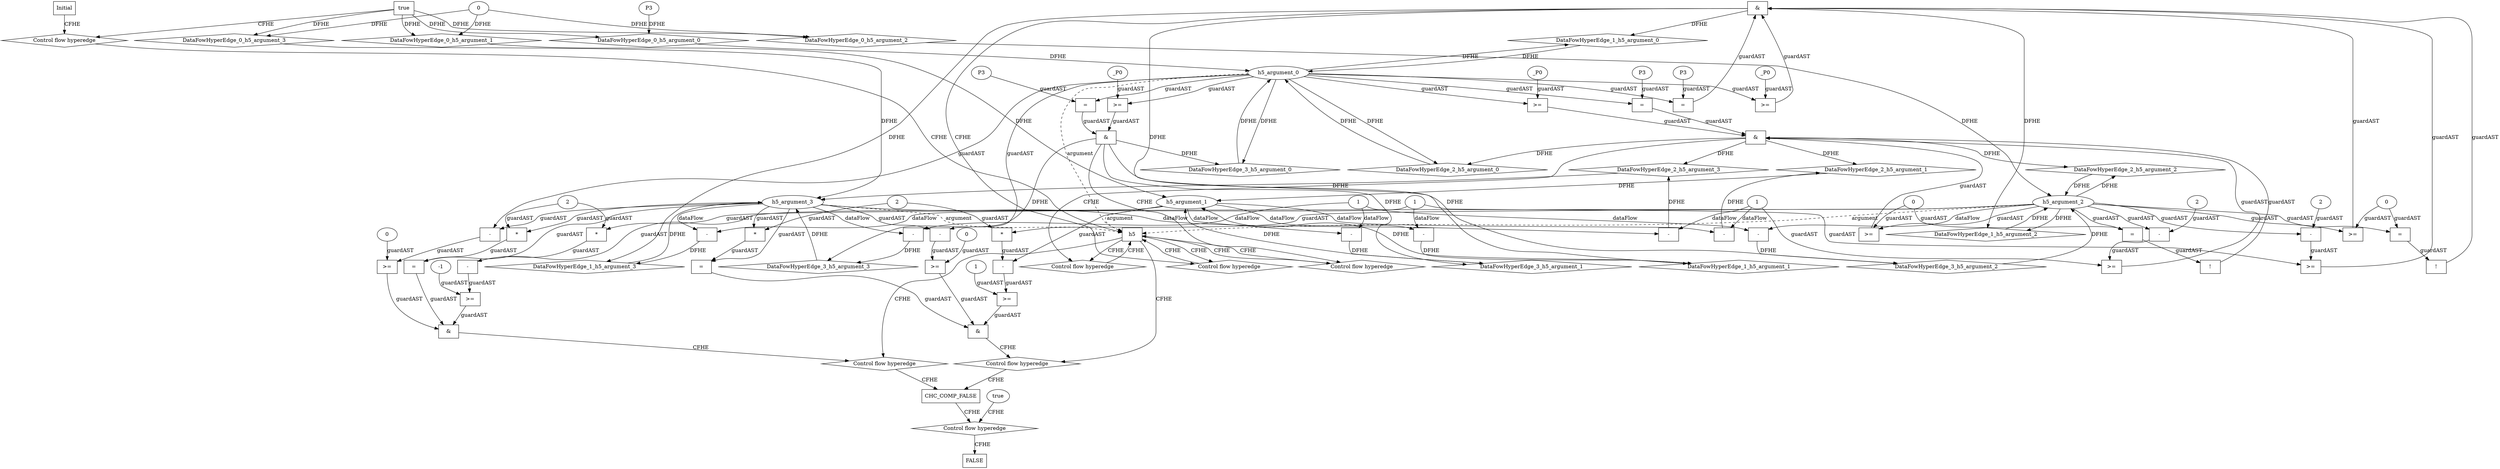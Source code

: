digraph dag {
"CHC_COMP_FALSE" [label="CHC_COMP_FALSE" nodeName="CHC_COMP_FALSE" class=CONTROL  shape="rect"];
"h5" [label="h5" nodeName="h5" class=CONTROL  shape="rect"];
FALSE [label="FALSE" nodeName=FALSE class=CONTROL  shape="rect"];
Initial [label="Initial" nodeName=Initial class=CONTROL  shape="rect"];
ControlFowHyperEdge_0 [label="Control flow hyperedge" nodeName=ControlFowHyperEdge_0 class=controlFlowHyperEdge shape="diamond"];
"Initial" -> ControlFowHyperEdge_0 [label="CFHE"]
ControlFowHyperEdge_0 -> "h5" [label="CFHE"]
ControlFowHyperEdge_1 [label="Control flow hyperedge" nodeName=ControlFowHyperEdge_1 class=controlFlowHyperEdge shape="diamond"];
"h5" -> ControlFowHyperEdge_1 [label="CFHE"]
ControlFowHyperEdge_1 -> "h5" [label="CFHE"]
ControlFowHyperEdge_2 [label="Control flow hyperedge" nodeName=ControlFowHyperEdge_2 class=controlFlowHyperEdge shape="diamond"];
"h5" -> ControlFowHyperEdge_2 [label="CFHE"]
ControlFowHyperEdge_2 -> "h5" [label="CFHE"]
ControlFowHyperEdge_3 [label="Control flow hyperedge" nodeName=ControlFowHyperEdge_3 class=controlFlowHyperEdge shape="diamond"];
"h5" -> ControlFowHyperEdge_3 [label="CFHE"]
ControlFowHyperEdge_3 -> "h5" [label="CFHE"]
ControlFowHyperEdge_4 [label="Control flow hyperedge" nodeName=ControlFowHyperEdge_4 class=controlFlowHyperEdge shape="diamond"];
"h5" -> ControlFowHyperEdge_4 [label="CFHE"]
ControlFowHyperEdge_4 -> "CHC_COMP_FALSE" [label="CFHE"]
ControlFowHyperEdge_5 [label="Control flow hyperedge" nodeName=ControlFowHyperEdge_5 class=controlFlowHyperEdge shape="diamond"];
"h5" -> ControlFowHyperEdge_5 [label="CFHE"]
ControlFowHyperEdge_5 -> "CHC_COMP_FALSE" [label="CFHE"]
ControlFowHyperEdge_6 [label="Control flow hyperedge" nodeName=ControlFowHyperEdge_6 class=controlFlowHyperEdge shape="diamond"];
"CHC_COMP_FALSE" -> ControlFowHyperEdge_6 [label="CFHE"]
ControlFowHyperEdge_6 -> "FALSE" [label="CFHE"]
"h5_argument_0" [label="h5_argument_0" nodeName=argument0 class=argument  head="h5" shape="oval"];
"h5_argument_0" -> "h5"[label="argument" style="dashed"]
"h5_argument_1" [label="h5_argument_1" nodeName=argument1 class=argument  head="h5" shape="oval"];
"h5_argument_1" -> "h5"[label="argument" style="dashed"]
"h5_argument_2" [label="h5_argument_2" nodeName=argument2 class=argument  head="h5" shape="oval"];
"h5_argument_2" -> "h5"[label="argument" style="dashed"]
"h5_argument_3" [label="h5_argument_3" nodeName=argument3 class=argument  head="h5" shape="oval"];
"h5_argument_3" -> "h5"[label="argument" style="dashed"]

"true_0" [label="true" nodeName="true_0" class=true shape="rect"];
"true_0" -> "ControlFowHyperEdge_0" [label="CFHE"];
"xxxh5___Initial_0xxxdataFlow_0_node_0" [label="P3" nodeName="xxxh5___Initial_0xxxdataFlow_0_node_0" class=symbolicConstant ];

"xxxh5___Initial_0xxxdataFlow1_node_0" [label="0" nodeName="xxxh5___Initial_0xxxdataFlow1_node_0" class=IdealInt ];



"xxxh5___h5_1xxx_and" [label="&" nodeName="xxxh5___h5_1xxx_and" class=Operator shape="rect"];
"xxxh5___h5_1xxxguard_0_node_0" [label="=" nodeName="xxxh5___h5_1xxxguard_0_node_0" class=Operator  shape="rect"];
"xxxh5___h5_1xxxguard_0_node_1" [label="P3" nodeName="xxxh5___h5_1xxxguard_0_node_1" class=symbolicConstant ];
"xxxh5___h5_1xxxguard_0_node_1" -> "xxxh5___h5_1xxxguard_0_node_0"[label="guardAST"]
"h5_argument_0" -> "xxxh5___h5_1xxxguard_0_node_0"[label="guardAST"]

"xxxh5___h5_1xxxguard_0_node_0" -> "xxxh5___h5_1xxx_and" [label="guardAST"];
"xxxh5___h5_1xxxguard1_node_0" [label=">=" nodeName="xxxh5___h5_1xxxguard1_node_0" class=Operator  shape="rect"];
"xxxh5___h5_1xxxguard1_node_2" [label="_P0" nodeName="xxxh5___h5_1xxxguard1_node_2" class=symbolicConstant ];
"h5_argument_0" -> "xxxh5___h5_1xxxguard1_node_0"[label="guardAST"]
"xxxh5___h5_1xxxguard1_node_2" -> "xxxh5___h5_1xxxguard1_node_0"[label="guardAST"]

"xxxh5___h5_1xxxguard1_node_0" -> "xxxh5___h5_1xxx_and" [label="guardAST"];
"xxxh5___h5_1xxxguard4_node_0" [label="!" nodeName="xxxh5___h5_1xxxguard4_node_0" class=Operator shape="rect"];
"xxxh5___h5_1xxxguard4_node_1" [label="=" nodeName="xxxh5___h5_1xxxguard4_node_1" class=Operator  shape="rect"];
"xxxh5___h5_1xxxguard4_node_1" -> "xxxh5___h5_1xxxguard4_node_0"[label="guardAST"]
"h5_argument_2" -> "xxxh5___h5_1xxxguard4_node_1"[label="guardAST"]
"xxxh5___h5_1xxxguard2_node_2" -> "xxxh5___h5_1xxxguard4_node_1"[label="guardAST"]

"xxxh5___h5_1xxxguard4_node_0" -> "xxxh5___h5_1xxx_and" [label="guardAST"];
"xxxh5___h5_1xxxguard3_node_0" [label=">=" nodeName="xxxh5___h5_1xxxguard3_node_0" class=Operator  shape="rect"];
"xxxh5___h5_1xxxguard3_node_1" [label="-" nodeName="xxxh5___h5_1xxxguard3_node_1" class= Operator shape="rect"];
"xxxh5___h5_1xxxguard3_node_2" [label="2" nodeName="xxxh5___h5_1xxxguard3_node_2" class=IdealInt ];
"xxxh5___h5_1xxxguard3_node_1" -> "xxxh5___h5_1xxxguard3_node_0"[label="guardAST"]
"xxxh5___h5_1xxxdataFlow_0_node_2" -> "xxxh5___h5_1xxxguard3_node_0"[label="guardAST"]
"xxxh5___h5_1xxxguard3_node_2" -> "xxxh5___h5_1xxxguard3_node_1"[label="guardAST"]
"h5_argument_2" -> "xxxh5___h5_1xxxguard3_node_1"[label="guardAST"]

"xxxh5___h5_1xxxguard3_node_0" -> "xxxh5___h5_1xxx_and" [label="guardAST"];
"xxxh5___h5_1xxxguard2_node_0" [label=">=" nodeName="xxxh5___h5_1xxxguard2_node_0" class=Operator  shape="rect"];
"xxxh5___h5_1xxxguard2_node_2" [label="0" nodeName="xxxh5___h5_1xxxguard2_node_2" class=IdealInt ];
"h5_argument_2" -> "xxxh5___h5_1xxxguard2_node_0"[label="guardAST"]
"xxxh5___h5_1xxxguard2_node_2" -> "xxxh5___h5_1xxxguard2_node_0"[label="guardAST"]

"xxxh5___h5_1xxxguard2_node_0" -> "xxxh5___h5_1xxx_and" [label="guardAST"];
"xxxh5___h5_1xxx_and" -> "ControlFowHyperEdge_1" [label="CFHE"];
"xxxh5___h5_1xxxdataFlow_0_node_0" [label="-" nodeName="xxxh5___h5_1xxxdataFlow_0_node_0" class= Operator shape="rect"];
"xxxh5___h5_1xxxdataFlow_0_node_2" [label="1" nodeName="xxxh5___h5_1xxxdataFlow_0_node_2" class=IdealInt ];
"h5_argument_3" -> "xxxh5___h5_1xxxdataFlow_0_node_0"[label="dataFlow"]
"xxxh5___h5_1xxxdataFlow_0_node_2" -> "xxxh5___h5_1xxxdataFlow_0_node_0"[label="dataFlow"]

"xxxh5___h5_1xxxdataFlow1_node_0" [label="-" nodeName="xxxh5___h5_1xxxdataFlow1_node_0" class= Operator shape="rect"];
"h5_argument_1" -> "xxxh5___h5_1xxxdataFlow1_node_0"[label="dataFlow"]
"xxxh5___h5_1xxxdataFlow_0_node_2" -> "xxxh5___h5_1xxxdataFlow1_node_0"[label="dataFlow"]

"xxxh5___h5_2xxx_and" [label="&" nodeName="xxxh5___h5_2xxx_and" class=Operator shape="rect"];
"xxxh5___h5_2xxxguard4_node_0" [label="!" nodeName="xxxh5___h5_2xxxguard4_node_0" class=Operator shape="rect"];
"xxxh5___h5_2xxxguard4_node_1" [label="=" nodeName="xxxh5___h5_2xxxguard4_node_1" class=Operator  shape="rect"];
"xxxh5___h5_2xxxguard4_node_1" -> "xxxh5___h5_2xxxguard4_node_0"[label="guardAST"]
"h5_argument_2" -> "xxxh5___h5_2xxxguard4_node_1"[label="guardAST"]
"xxxh5___h5_2xxxguard2_node_2" -> "xxxh5___h5_2xxxguard4_node_1"[label="guardAST"]

"xxxh5___h5_2xxxguard4_node_0" -> "xxxh5___h5_2xxx_and" [label="guardAST"];
"xxxh5___h5_2xxxguard3_node_0" [label=">=" nodeName="xxxh5___h5_2xxxguard3_node_0" class=Operator  shape="rect"];
"xxxh5___h5_2xxxguard3_node_1" [label="-" nodeName="xxxh5___h5_2xxxguard3_node_1" class= Operator shape="rect"];
"xxxh5___h5_2xxxguard3_node_2" [label="2" nodeName="xxxh5___h5_2xxxguard3_node_2" class=IdealInt ];
"xxxh5___h5_2xxxguard3_node_1" -> "xxxh5___h5_2xxxguard3_node_0"[label="guardAST"]
"xxxh5___h5_2xxxdataFlow_0_node_2" -> "xxxh5___h5_2xxxguard3_node_0"[label="guardAST"]
"xxxh5___h5_2xxxguard3_node_2" -> "xxxh5___h5_2xxxguard3_node_1"[label="guardAST"]
"h5_argument_2" -> "xxxh5___h5_2xxxguard3_node_1"[label="guardAST"]

"xxxh5___h5_2xxxguard3_node_0" -> "xxxh5___h5_2xxx_and" [label="guardAST"];
"xxxh5___h5_2xxxguard_0_node_0" [label="=" nodeName="xxxh5___h5_2xxxguard_0_node_0" class=Operator  shape="rect"];
"xxxh5___h5_2xxxguard_0_node_1" [label="P3" nodeName="xxxh5___h5_2xxxguard_0_node_1" class=symbolicConstant ];
"xxxh5___h5_2xxxguard_0_node_1" -> "xxxh5___h5_2xxxguard_0_node_0"[label="guardAST"]
"h5_argument_0" -> "xxxh5___h5_2xxxguard_0_node_0"[label="guardAST"]

"xxxh5___h5_2xxxguard_0_node_0" -> "xxxh5___h5_2xxx_and" [label="guardAST"];
"xxxh5___h5_2xxxguard2_node_0" [label=">=" nodeName="xxxh5___h5_2xxxguard2_node_0" class=Operator  shape="rect"];
"xxxh5___h5_2xxxguard2_node_2" [label="0" nodeName="xxxh5___h5_2xxxguard2_node_2" class=IdealInt ];
"h5_argument_2" -> "xxxh5___h5_2xxxguard2_node_0"[label="guardAST"]
"xxxh5___h5_2xxxguard2_node_2" -> "xxxh5___h5_2xxxguard2_node_0"[label="guardAST"]

"xxxh5___h5_2xxxguard2_node_0" -> "xxxh5___h5_2xxx_and" [label="guardAST"];
"xxxh5___h5_2xxxguard1_node_0" [label=">=" nodeName="xxxh5___h5_2xxxguard1_node_0" class=Operator  shape="rect"];
"xxxh5___h5_2xxxguard1_node_2" [label="_P0" nodeName="xxxh5___h5_2xxxguard1_node_2" class=symbolicConstant ];
"h5_argument_0" -> "xxxh5___h5_2xxxguard1_node_0"[label="guardAST"]
"xxxh5___h5_2xxxguard1_node_2" -> "xxxh5___h5_2xxxguard1_node_0"[label="guardAST"]

"xxxh5___h5_2xxxguard1_node_0" -> "xxxh5___h5_2xxx_and" [label="guardAST"];
"xxxh5___h5_2xxx_and" -> "ControlFowHyperEdge_2" [label="CFHE"];
"xxxh5___h5_2xxxdataFlow_0_node_0" [label="-" nodeName="xxxh5___h5_2xxxdataFlow_0_node_0" class= Operator shape="rect"];
"xxxh5___h5_2xxxdataFlow_0_node_2" [label="1" nodeName="xxxh5___h5_2xxxdataFlow_0_node_2" class=IdealInt ];
"h5_argument_3" -> "xxxh5___h5_2xxxdataFlow_0_node_0"[label="dataFlow"]
"xxxh5___h5_2xxxdataFlow_0_node_2" -> "xxxh5___h5_2xxxdataFlow_0_node_0"[label="dataFlow"]

"xxxh5___h5_2xxxdataFlow1_node_0" [label="-" nodeName="xxxh5___h5_2xxxdataFlow1_node_0" class= Operator shape="rect"];
"h5_argument_1" -> "xxxh5___h5_2xxxdataFlow1_node_0"[label="dataFlow"]
"xxxh5___h5_2xxxdataFlow_0_node_2" -> "xxxh5___h5_2xxxdataFlow1_node_0"[label="dataFlow"]

"xxxh5___h5_3xxx_and" [label="&" nodeName="xxxh5___h5_3xxx_and" class=Operator shape="rect"];
"xxxh5___h5_3xxxguard_0_node_0" [label=">=" nodeName="xxxh5___h5_3xxxguard_0_node_0" class=Operator  shape="rect"];
"xxxh5___h5_3xxxguard_0_node_2" [label="_P0" nodeName="xxxh5___h5_3xxxguard_0_node_2" class=symbolicConstant ];
"h5_argument_0" -> "xxxh5___h5_3xxxguard_0_node_0"[label="guardAST"]
"xxxh5___h5_3xxxguard_0_node_2" -> "xxxh5___h5_3xxxguard_0_node_0"[label="guardAST"]

"xxxh5___h5_3xxxguard_0_node_0" -> "xxxh5___h5_3xxx_and" [label="guardAST"];
"xxxh5___h5_3xxxguard1_node_0" [label="=" nodeName="xxxh5___h5_3xxxguard1_node_0" class=Operator  shape="rect"];
"xxxh5___h5_3xxxguard1_node_1" [label="P3" nodeName="xxxh5___h5_3xxxguard1_node_1" class=symbolicConstant ];
"xxxh5___h5_3xxxguard1_node_1" -> "xxxh5___h5_3xxxguard1_node_0"[label="guardAST"]
"h5_argument_0" -> "xxxh5___h5_3xxxguard1_node_0"[label="guardAST"]

"xxxh5___h5_3xxxguard1_node_0" -> "xxxh5___h5_3xxx_and" [label="guardAST"];
"xxxh5___h5_3xxx_and" -> "ControlFowHyperEdge_3" [label="CFHE"];
"xxxh5___h5_3xxxdataFlow_0_node_0" [label="-" nodeName="xxxh5___h5_3xxxdataFlow_0_node_0" class= Operator shape="rect"];
"xxxh5___h5_3xxxdataFlow_0_node_2" [label="1" nodeName="xxxh5___h5_3xxxdataFlow_0_node_2" class=IdealInt ];
"h5_argument_3" -> "xxxh5___h5_3xxxdataFlow_0_node_0"[label="dataFlow"]
"xxxh5___h5_3xxxdataFlow_0_node_2" -> "xxxh5___h5_3xxxdataFlow_0_node_0"[label="dataFlow"]

"xxxh5___h5_3xxxdataFlow1_node_0" [label="-" nodeName="xxxh5___h5_3xxxdataFlow1_node_0" class= Operator shape="rect"];
"h5_argument_1" -> "xxxh5___h5_3xxxdataFlow1_node_0"[label="dataFlow"]
"xxxh5___h5_3xxxdataFlow_0_node_2" -> "xxxh5___h5_3xxxdataFlow1_node_0"[label="dataFlow"]

"xxxh5___h5_3xxxdataFlow2_node_0" [label="-" nodeName="xxxh5___h5_3xxxdataFlow2_node_0" class= Operator shape="rect"];
"h5_argument_2" -> "xxxh5___h5_3xxxdataFlow2_node_0"[label="dataFlow"]
"xxxh5___h5_3xxxdataFlow_0_node_2" -> "xxxh5___h5_3xxxdataFlow2_node_0"[label="dataFlow"]

"xxxCHC_COMP_FALSE___h5_4xxx_and" [label="&" nodeName="xxxCHC_COMP_FALSE___h5_4xxx_and" class=Operator shape="rect"];
"xxxCHC_COMP_FALSE___h5_4xxxguard_0_node_0" [label=">=" nodeName="xxxCHC_COMP_FALSE___h5_4xxxguard_0_node_0" class=Operator  shape="rect"];
"xxxCHC_COMP_FALSE___h5_4xxxguard_0_node_1" [label="-1" nodeName="xxxCHC_COMP_FALSE___h5_4xxxguard_0_node_1" class=IdealInt ];
"xxxCHC_COMP_FALSE___h5_4xxxguard_0_node_2" [label="-" nodeName="xxxCHC_COMP_FALSE___h5_4xxxguard_0_node_2" class= Operator shape="rect"];
"xxxCHC_COMP_FALSE___h5_4xxxguard_0_node_4" [label="*" nodeName="xxxCHC_COMP_FALSE___h5_4xxxguard_0_node_4" class=Operator  shape="rect"];
"xxxCHC_COMP_FALSE___h5_4xxxguard_0_node_5" [label="2" nodeName="xxxCHC_COMP_FALSE___h5_4xxxguard_0_node_5" class=constant ];
"xxxCHC_COMP_FALSE___h5_4xxxguard_0_node_1" -> "xxxCHC_COMP_FALSE___h5_4xxxguard_0_node_0"[label="guardAST"]
"xxxCHC_COMP_FALSE___h5_4xxxguard_0_node_2" -> "xxxCHC_COMP_FALSE___h5_4xxxguard_0_node_0"[label="guardAST"]
"h5_argument_1" -> "xxxCHC_COMP_FALSE___h5_4xxxguard_0_node_2"[label="guardAST"]
"xxxCHC_COMP_FALSE___h5_4xxxguard_0_node_4" -> "xxxCHC_COMP_FALSE___h5_4xxxguard_0_node_2"[label="guardAST"]
"h5_argument_2" -> "xxxCHC_COMP_FALSE___h5_4xxxguard_0_node_4"[label="guardAST"]
"xxxCHC_COMP_FALSE___h5_4xxxguard_0_node_5" -> "xxxCHC_COMP_FALSE___h5_4xxxguard_0_node_4"[label="guardAST"]

"xxxCHC_COMP_FALSE___h5_4xxxguard_0_node_0" -> "xxxCHC_COMP_FALSE___h5_4xxx_and" [label="guardAST"];
"xxxCHC_COMP_FALSE___h5_4xxxguard1_node_0" [label="=" nodeName="xxxCHC_COMP_FALSE___h5_4xxxguard1_node_0" class=Operator  shape="rect"];
"xxxCHC_COMP_FALSE___h5_4xxxguard1_node_2" [label="*" nodeName="xxxCHC_COMP_FALSE___h5_4xxxguard1_node_2" class=Operator  shape="rect"];
"xxxCHC_COMP_FALSE___h5_4xxxguard_0_node_5" [label="2" nodeName="xxxCHC_COMP_FALSE___h5_4xxxguard_0_node_5" class=constant ];
"h5_argument_3" -> "xxxCHC_COMP_FALSE___h5_4xxxguard1_node_0"[label="guardAST"]
"xxxCHC_COMP_FALSE___h5_4xxxguard1_node_2" -> "xxxCHC_COMP_FALSE___h5_4xxxguard1_node_0"[label="guardAST"]
"h5_argument_3" -> "xxxCHC_COMP_FALSE___h5_4xxxguard1_node_2"[label="guardAST"]
"xxxCHC_COMP_FALSE___h5_4xxxguard_0_node_5" -> "xxxCHC_COMP_FALSE___h5_4xxxguard1_node_2"[label="guardAST"]

"xxxCHC_COMP_FALSE___h5_4xxxguard1_node_0" -> "xxxCHC_COMP_FALSE___h5_4xxx_and" [label="guardAST"];
"xxxCHC_COMP_FALSE___h5_4xxxguard2_node_0" [label=">=" nodeName="xxxCHC_COMP_FALSE___h5_4xxxguard2_node_0" class=Operator  shape="rect"];
"xxxCHC_COMP_FALSE___h5_4xxxguard2_node_1" [label="0" nodeName="xxxCHC_COMP_FALSE___h5_4xxxguard2_node_1" class=IdealInt ];
"xxxCHC_COMP_FALSE___h5_4xxxguard2_node_2" [label="-" nodeName="xxxCHC_COMP_FALSE___h5_4xxxguard2_node_2" class= Operator shape="rect"];
"xxxCHC_COMP_FALSE___h5_4xxxguard2_node_1" -> "xxxCHC_COMP_FALSE___h5_4xxxguard2_node_0"[label="guardAST"]
"xxxCHC_COMP_FALSE___h5_4xxxguard2_node_2" -> "xxxCHC_COMP_FALSE___h5_4xxxguard2_node_0"[label="guardAST"]
"h5_argument_0" -> "xxxCHC_COMP_FALSE___h5_4xxxguard2_node_2"[label="guardAST"]
"h5_argument_3" -> "xxxCHC_COMP_FALSE___h5_4xxxguard2_node_2"[label="guardAST"]

"xxxCHC_COMP_FALSE___h5_4xxxguard2_node_0" -> "xxxCHC_COMP_FALSE___h5_4xxx_and" [label="guardAST"];
"xxxCHC_COMP_FALSE___h5_4xxx_and" -> "ControlFowHyperEdge_4" [label="CFHE"];
"xxxCHC_COMP_FALSE___h5_5xxx_and" [label="&" nodeName="xxxCHC_COMP_FALSE___h5_5xxx_and" class=Operator shape="rect"];
"xxxCHC_COMP_FALSE___h5_5xxxguard_0_node_0" [label=">=" nodeName="xxxCHC_COMP_FALSE___h5_5xxxguard_0_node_0" class=Operator  shape="rect"];
"xxxCHC_COMP_FALSE___h5_5xxxguard_0_node_1" [label="-" nodeName="xxxCHC_COMP_FALSE___h5_5xxxguard_0_node_1" class= Operator shape="rect"];
"xxxCHC_COMP_FALSE___h5_5xxxguard_0_node_3" [label="*" nodeName="xxxCHC_COMP_FALSE___h5_5xxxguard_0_node_3" class=Operator  shape="rect"];
"xxxCHC_COMP_FALSE___h5_5xxxguard_0_node_4" [label="2" nodeName="xxxCHC_COMP_FALSE___h5_5xxxguard_0_node_4" class=constant ];
"xxxCHC_COMP_FALSE___h5_5xxxguard_0_node_6" [label="1" nodeName="xxxCHC_COMP_FALSE___h5_5xxxguard_0_node_6" class=IdealInt ];
"xxxCHC_COMP_FALSE___h5_5xxxguard_0_node_1" -> "xxxCHC_COMP_FALSE___h5_5xxxguard_0_node_0"[label="guardAST"]
"xxxCHC_COMP_FALSE___h5_5xxxguard_0_node_6" -> "xxxCHC_COMP_FALSE___h5_5xxxguard_0_node_0"[label="guardAST"]
"h5_argument_1" -> "xxxCHC_COMP_FALSE___h5_5xxxguard_0_node_1"[label="guardAST"]
"xxxCHC_COMP_FALSE___h5_5xxxguard_0_node_3" -> "xxxCHC_COMP_FALSE___h5_5xxxguard_0_node_1"[label="guardAST"]
"h5_argument_2" -> "xxxCHC_COMP_FALSE___h5_5xxxguard_0_node_3"[label="guardAST"]
"xxxCHC_COMP_FALSE___h5_5xxxguard_0_node_4" -> "xxxCHC_COMP_FALSE___h5_5xxxguard_0_node_3"[label="guardAST"]

"xxxCHC_COMP_FALSE___h5_5xxxguard_0_node_0" -> "xxxCHC_COMP_FALSE___h5_5xxx_and" [label="guardAST"];
"xxxCHC_COMP_FALSE___h5_5xxxguard1_node_0" [label="=" nodeName="xxxCHC_COMP_FALSE___h5_5xxxguard1_node_0" class=Operator  shape="rect"];
"xxxCHC_COMP_FALSE___h5_5xxxguard1_node_2" [label="*" nodeName="xxxCHC_COMP_FALSE___h5_5xxxguard1_node_2" class=Operator  shape="rect"];
"xxxCHC_COMP_FALSE___h5_5xxxguard_0_node_4" [label="2" nodeName="xxxCHC_COMP_FALSE___h5_5xxxguard_0_node_4" class=constant ];
"h5_argument_3" -> "xxxCHC_COMP_FALSE___h5_5xxxguard1_node_0"[label="guardAST"]
"xxxCHC_COMP_FALSE___h5_5xxxguard1_node_2" -> "xxxCHC_COMP_FALSE___h5_5xxxguard1_node_0"[label="guardAST"]
"h5_argument_3" -> "xxxCHC_COMP_FALSE___h5_5xxxguard1_node_2"[label="guardAST"]
"xxxCHC_COMP_FALSE___h5_5xxxguard_0_node_4" -> "xxxCHC_COMP_FALSE___h5_5xxxguard1_node_2"[label="guardAST"]

"xxxCHC_COMP_FALSE___h5_5xxxguard1_node_0" -> "xxxCHC_COMP_FALSE___h5_5xxx_and" [label="guardAST"];
"xxxCHC_COMP_FALSE___h5_5xxxguard2_node_0" [label=">=" nodeName="xxxCHC_COMP_FALSE___h5_5xxxguard2_node_0" class=Operator  shape="rect"];
"xxxCHC_COMP_FALSE___h5_5xxxguard2_node_1" [label="0" nodeName="xxxCHC_COMP_FALSE___h5_5xxxguard2_node_1" class=IdealInt ];
"xxxCHC_COMP_FALSE___h5_5xxxguard2_node_2" [label="-" nodeName="xxxCHC_COMP_FALSE___h5_5xxxguard2_node_2" class= Operator shape="rect"];
"xxxCHC_COMP_FALSE___h5_5xxxguard2_node_1" -> "xxxCHC_COMP_FALSE___h5_5xxxguard2_node_0"[label="guardAST"]
"xxxCHC_COMP_FALSE___h5_5xxxguard2_node_2" -> "xxxCHC_COMP_FALSE___h5_5xxxguard2_node_0"[label="guardAST"]
"h5_argument_0" -> "xxxCHC_COMP_FALSE___h5_5xxxguard2_node_2"[label="guardAST"]
"h5_argument_3" -> "xxxCHC_COMP_FALSE___h5_5xxxguard2_node_2"[label="guardAST"]

"xxxCHC_COMP_FALSE___h5_5xxxguard2_node_0" -> "xxxCHC_COMP_FALSE___h5_5xxx_and" [label="guardAST"];
"xxxCHC_COMP_FALSE___h5_5xxx_and" -> "ControlFowHyperEdge_5" [label="CFHE"];
"xxxFALSE___CHC_COMP_FALSE_6xxxguard_0_node_0" [label="true" nodeName="xxxFALSE___CHC_COMP_FALSE_6xxxguard_0_node_0" class=Constant ];

"xxxFALSE___CHC_COMP_FALSE_6xxxguard_0_node_0" -> "ControlFowHyperEdge_6" [label="CFHE"];
"h5_argument_0" -> "DataFowHyperEdge_1_h5_argument_0"[label="DFHE"]
"DataFowHyperEdge_1_h5_argument_0" [label="DataFowHyperEdge_1_h5_argument_0" nodeName="DataFowHyperEdge_1_h5_argument_0" class=DataFlowHyperedge shape="diamond"];
"DataFowHyperEdge_1_h5_argument_0" -> "h5_argument_0"[label="DFHE"]
"xxxh5___h5_1xxx_and" -> "DataFowHyperEdge_1_h5_argument_0"[label="DFHE"]
"h5_argument_2" -> "DataFowHyperEdge_1_h5_argument_2"[label="DFHE"]
"DataFowHyperEdge_1_h5_argument_2" [label="DataFowHyperEdge_1_h5_argument_2" nodeName="DataFowHyperEdge_1_h5_argument_2" class=DataFlowHyperedge shape="diamond"];
"DataFowHyperEdge_1_h5_argument_2" -> "h5_argument_2"[label="DFHE"]
"xxxh5___h5_1xxx_and" -> "DataFowHyperEdge_1_h5_argument_2"[label="DFHE"]
"h5_argument_0" -> "DataFowHyperEdge_2_h5_argument_0"[label="DFHE"]
"DataFowHyperEdge_2_h5_argument_0" [label="DataFowHyperEdge_2_h5_argument_0" nodeName="DataFowHyperEdge_2_h5_argument_0" class=DataFlowHyperedge shape="diamond"];
"DataFowHyperEdge_2_h5_argument_0" -> "h5_argument_0"[label="DFHE"]
"xxxh5___h5_2xxx_and" -> "DataFowHyperEdge_2_h5_argument_0"[label="DFHE"]
"h5_argument_2" -> "DataFowHyperEdge_2_h5_argument_2"[label="DFHE"]
"DataFowHyperEdge_2_h5_argument_2" [label="DataFowHyperEdge_2_h5_argument_2" nodeName="DataFowHyperEdge_2_h5_argument_2" class=DataFlowHyperedge shape="diamond"];
"DataFowHyperEdge_2_h5_argument_2" -> "h5_argument_2"[label="DFHE"]
"xxxh5___h5_2xxx_and" -> "DataFowHyperEdge_2_h5_argument_2"[label="DFHE"]
"h5_argument_0" -> "DataFowHyperEdge_3_h5_argument_0"[label="DFHE"]
"DataFowHyperEdge_3_h5_argument_0" [label="DataFowHyperEdge_3_h5_argument_0" nodeName="DataFowHyperEdge_3_h5_argument_0" class=DataFlowHyperedge shape="diamond"];
"DataFowHyperEdge_3_h5_argument_0" -> "h5_argument_0"[label="DFHE"]
"xxxh5___h5_3xxx_and" -> "DataFowHyperEdge_3_h5_argument_0"[label="DFHE"]
"DataFowHyperEdge_0_h5_argument_0" [label="DataFowHyperEdge_0_h5_argument_0" nodeName="DataFowHyperEdge_0_h5_argument_0" class=DataFlowHyperedge shape="diamond"];
"DataFowHyperEdge_0_h5_argument_0" -> "h5_argument_0"[label="DFHE"]
"true_0" -> "DataFowHyperEdge_0_h5_argument_0" [label="DFHE"];
"xxxh5___Initial_0xxxdataFlow_0_node_0" -> "DataFowHyperEdge_0_h5_argument_0" [label="DFHE"];
"DataFowHyperEdge_0_h5_argument_1" [label="DataFowHyperEdge_0_h5_argument_1" nodeName="DataFowHyperEdge_0_h5_argument_1" class=DataFlowHyperedge shape="diamond"];
"DataFowHyperEdge_0_h5_argument_1" -> "h5_argument_1"[label="DFHE"]
"true_0" -> "DataFowHyperEdge_0_h5_argument_1" [label="DFHE"];
"xxxh5___Initial_0xxxdataFlow1_node_0" -> "DataFowHyperEdge_0_h5_argument_1" [label="DFHE"];
"DataFowHyperEdge_0_h5_argument_2" [label="DataFowHyperEdge_0_h5_argument_2" nodeName="DataFowHyperEdge_0_h5_argument_2" class=DataFlowHyperedge shape="diamond"];
"DataFowHyperEdge_0_h5_argument_2" -> "h5_argument_2"[label="DFHE"]
"true_0" -> "DataFowHyperEdge_0_h5_argument_2" [label="DFHE"];
"xxxh5___Initial_0xxxdataFlow1_node_0" -> "DataFowHyperEdge_0_h5_argument_2" [label="DFHE"];
"DataFowHyperEdge_0_h5_argument_3" [label="DataFowHyperEdge_0_h5_argument_3" nodeName="DataFowHyperEdge_0_h5_argument_3" class=DataFlowHyperedge shape="diamond"];
"DataFowHyperEdge_0_h5_argument_3" -> "h5_argument_3"[label="DFHE"]
"true_0" -> "DataFowHyperEdge_0_h5_argument_3" [label="DFHE"];
"xxxh5___Initial_0xxxdataFlow1_node_0" -> "DataFowHyperEdge_0_h5_argument_3" [label="DFHE"];
"DataFowHyperEdge_1_h5_argument_1" [label="DataFowHyperEdge_1_h5_argument_1" nodeName="DataFowHyperEdge_1_h5_argument_1" class=DataFlowHyperedge shape="diamond"];
"DataFowHyperEdge_1_h5_argument_1" -> "h5_argument_1"[label="DFHE"]
"xxxh5___h5_1xxx_and" -> "DataFowHyperEdge_1_h5_argument_1"[label="DFHE"]
"xxxh5___h5_1xxxdataFlow1_node_0" -> "DataFowHyperEdge_1_h5_argument_1" [label="DFHE"];
"DataFowHyperEdge_1_h5_argument_3" [label="DataFowHyperEdge_1_h5_argument_3" nodeName="DataFowHyperEdge_1_h5_argument_3" class=DataFlowHyperedge shape="diamond"];
"DataFowHyperEdge_1_h5_argument_3" -> "h5_argument_3"[label="DFHE"]
"xxxh5___h5_1xxx_and" -> "DataFowHyperEdge_1_h5_argument_3"[label="DFHE"]
"xxxh5___h5_1xxxdataFlow_0_node_0" -> "DataFowHyperEdge_1_h5_argument_3" [label="DFHE"];
"DataFowHyperEdge_2_h5_argument_1" [label="DataFowHyperEdge_2_h5_argument_1" nodeName="DataFowHyperEdge_2_h5_argument_1" class=DataFlowHyperedge shape="diamond"];
"DataFowHyperEdge_2_h5_argument_1" -> "h5_argument_1"[label="DFHE"]
"xxxh5___h5_2xxx_and" -> "DataFowHyperEdge_2_h5_argument_1"[label="DFHE"]
"xxxh5___h5_2xxxdataFlow1_node_0" -> "DataFowHyperEdge_2_h5_argument_1" [label="DFHE"];
"DataFowHyperEdge_2_h5_argument_3" [label="DataFowHyperEdge_2_h5_argument_3" nodeName="DataFowHyperEdge_2_h5_argument_3" class=DataFlowHyperedge shape="diamond"];
"DataFowHyperEdge_2_h5_argument_3" -> "h5_argument_3"[label="DFHE"]
"xxxh5___h5_2xxx_and" -> "DataFowHyperEdge_2_h5_argument_3"[label="DFHE"]
"xxxh5___h5_2xxxdataFlow_0_node_0" -> "DataFowHyperEdge_2_h5_argument_3" [label="DFHE"];
"DataFowHyperEdge_3_h5_argument_1" [label="DataFowHyperEdge_3_h5_argument_1" nodeName="DataFowHyperEdge_3_h5_argument_1" class=DataFlowHyperedge shape="diamond"];
"DataFowHyperEdge_3_h5_argument_1" -> "h5_argument_1"[label="DFHE"]
"xxxh5___h5_3xxx_and" -> "DataFowHyperEdge_3_h5_argument_1"[label="DFHE"]
"xxxh5___h5_3xxxdataFlow1_node_0" -> "DataFowHyperEdge_3_h5_argument_1" [label="DFHE"];
"DataFowHyperEdge_3_h5_argument_2" [label="DataFowHyperEdge_3_h5_argument_2" nodeName="DataFowHyperEdge_3_h5_argument_2" class=DataFlowHyperedge shape="diamond"];
"DataFowHyperEdge_3_h5_argument_2" -> "h5_argument_2"[label="DFHE"]
"xxxh5___h5_3xxx_and" -> "DataFowHyperEdge_3_h5_argument_2"[label="DFHE"]
"xxxh5___h5_3xxxdataFlow2_node_0" -> "DataFowHyperEdge_3_h5_argument_2" [label="DFHE"];
"DataFowHyperEdge_3_h5_argument_3" [label="DataFowHyperEdge_3_h5_argument_3" nodeName="DataFowHyperEdge_3_h5_argument_3" class=DataFlowHyperedge shape="diamond"];
"DataFowHyperEdge_3_h5_argument_3" -> "h5_argument_3"[label="DFHE"]
"xxxh5___h5_3xxx_and" -> "DataFowHyperEdge_3_h5_argument_3"[label="DFHE"]
"xxxh5___h5_3xxxdataFlow_0_node_0" -> "DataFowHyperEdge_3_h5_argument_3" [label="DFHE"];




}
